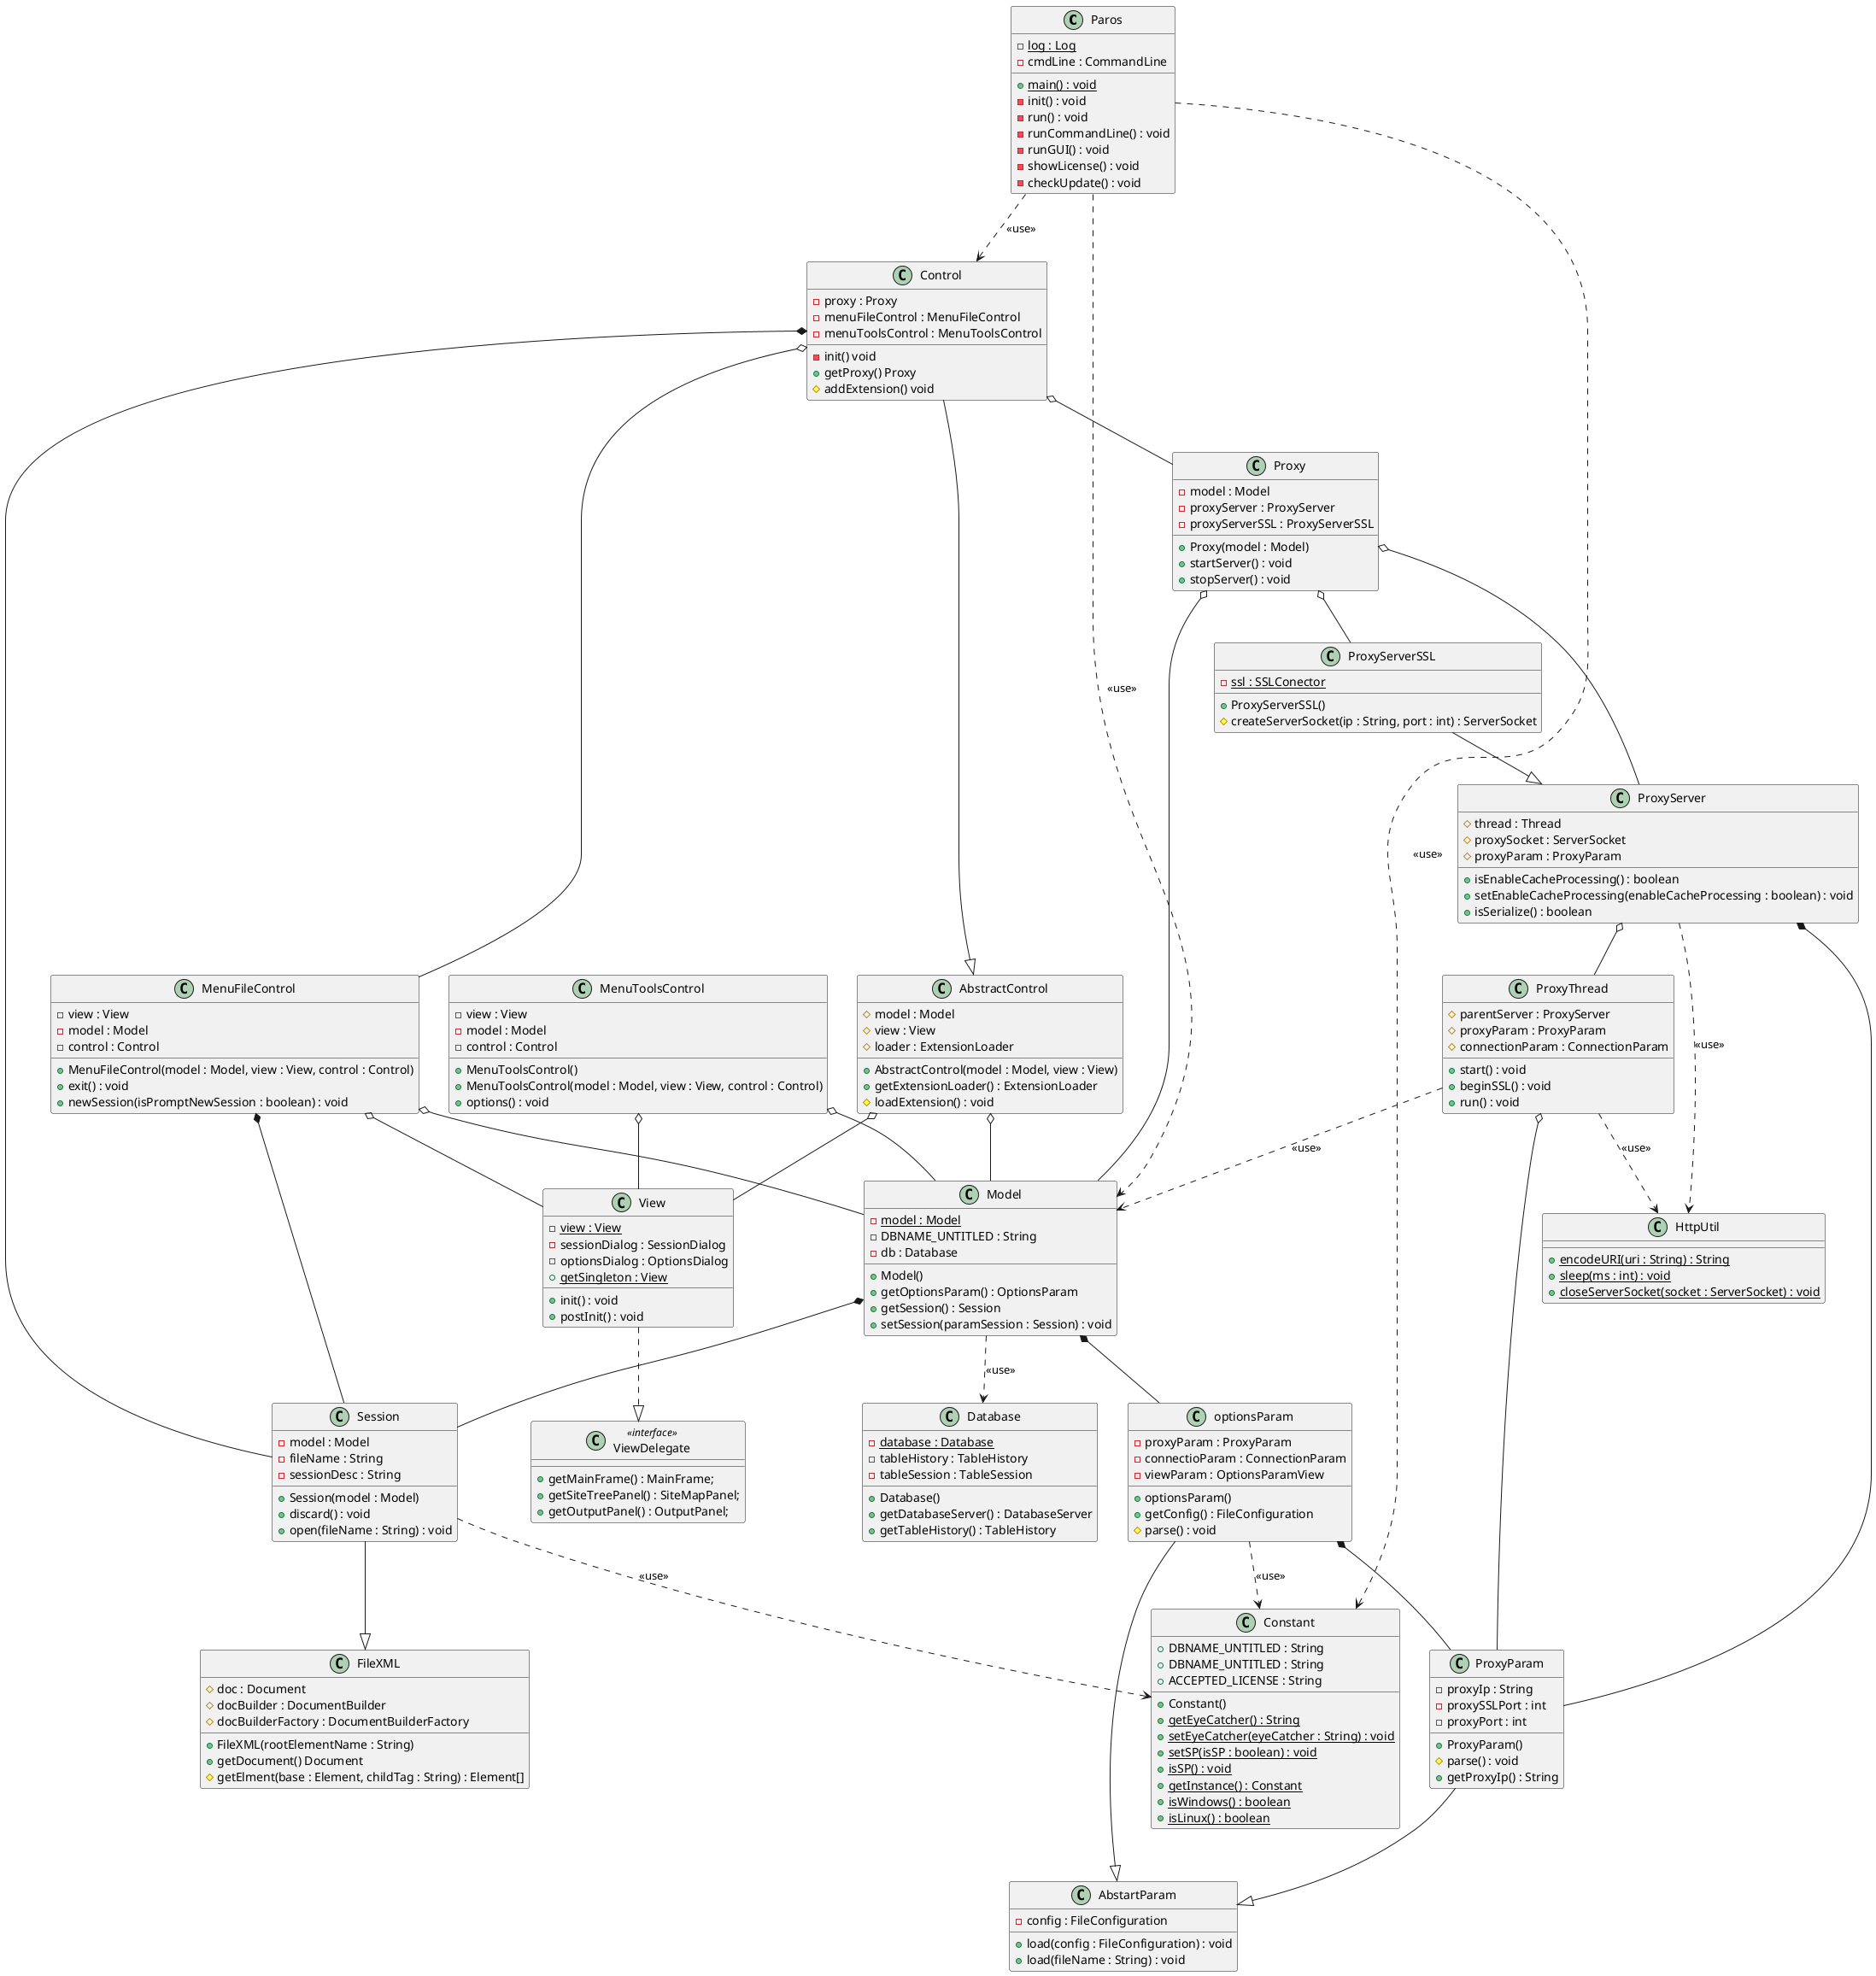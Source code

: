 @startuml
Paros ..> Model : <<use>>
Paros ..> Constant : <<use>>
Paros ..> Control : <<use>>
class Paros {
    -{static}log : Log
    -cmdLine : CommandLine
    +{static}main() : void
    -init() : void
    -run() : void
    -runCommandLine() : void
    -runGUI() : void
    -showLicense() : void
    -checkUpdate() : void

}

class Constant {
    +DBNAME_UNTITLED : String
    +DBNAME_UNTITLED : String 
    +ACCEPTED_LICENSE : String
    +Constant()
    +{static}getEyeCatcher() : String
    +{static}setEyeCatcher(eyeCatcher : String) : void
    +{static}setSP(isSP : boolean) : void
    +{static}isSP() : void
    +{static}getInstance() : Constant
    +{static}isWindows() : boolean
    +{static}isLinux() : boolean

}

Model ..> Database : <<use>>
Model *-- optionsParam
Model *-- Session
class Model{
    -{static}model : Model
    -DBNAME_UNTITLED : String
    -db : Database
    +Model()
    +getOptionsParam() : OptionsParam
    +getSession() : Session
    +setSession(paramSession : Session) : void
}

Session ..> Constant : <<use>>
Session --|> FileXML 
class Session{
    -model : Model
    -fileName : String
    -sessionDesc : String
    +Session(model : Model)
    +discard() : void
    +open(fileName : String) : void
}

optionsParam ..> Constant : <<use>>
optionsParam --|> AbstartParam
optionsParam *-- ProxyParam
class optionsParam{
    -proxyParam : ProxyParam
    -connectioParam : ConnectionParam
    -viewParam : OptionsParamView
    +optionsParam()
    +getConfig() : FileConfiguration
    #parse() : void

}

class Database{
    -{static}database : Database
    -tableHistory : TableHistory
    -tableSession : TableSession
    +Database()
    +getDatabaseServer() : DatabaseServer
    +getTableHistory() : TableHistory
}

Control --|> AbstractControl
Control o-- Proxy
Control o-- MenuFileControl
Control *-- Session
class Control{
    -proxy : Proxy
    -menuFileControl : MenuFileControl
    -menuToolsControl : MenuToolsControl
    -init() void
    +getProxy() Proxy
    #addExtension() void
}

AbstractControl o-- Model
AbstractControl o-- View
class AbstractControl{
    #model : Model
    #view : View
    #loader : ExtensionLoader
    +AbstractControl(model : Model, view : View)
    +getExtensionLoader() : ExtensionLoader
    #loadExtension() : void
}

Proxy o-- ProxyServer
Proxy o-- ProxyServerSSL
Proxy o-- Model
class Proxy{
    -model : Model
    -proxyServer : ProxyServer
    -proxyServerSSL : ProxyServerSSL
    +Proxy(model : Model)
    +startServer() : void
    +stopServer() : void
}

MenuFileControl *-- Session
MenuFileControl o-- Model
MenuFileControl o-- View
class MenuFileControl{
    -view : View
    -model : Model
    -control : Control
    +MenuFileControl(model : Model, view : View, control : Control)
    +exit() : void
    +newSession(isPromptNewSession : boolean) : void
}

MenuToolsControl o-- Model
MenuToolsControl o-- View
class MenuToolsControl{
    -view : View
    -model : Model
    -control : Control
    +MenuToolsControl()
    +MenuToolsControl(model : Model, view : View, control : Control)
    +options() : void
}

class FileXML{
    #doc : Document
    #docBuilder : DocumentBuilder
    #docBuilderFactory : DocumentBuilderFactory
    +FileXML(rootElementName : String)
    +getDocument() Document
    #getElment(base : Element, childTag : String) : Element[]
}

class AbstartParam{
    -config : FileConfiguration
    +load(config : FileConfiguration) : void
    +load(fileName : String) : void
}

ProxyServer *-- ProxyParam
ProxyServer o-- ProxyThread
ProxyServer ..> HttpUtil : <<use>>
class ProxyServer{
    #thread : Thread
    #proxySocket : ServerSocket
    # proxyParam : ProxyParam
    +isEnableCacheProcessing() : boolean
    +setEnableCacheProcessing(enableCacheProcessing : boolean) : void
    +isSerialize() : boolean
}

ProxyServerSSL --|> ProxyServer
class ProxyServerSSL{
    -{static}ssl : SSLConector
    +ProxyServerSSL()
    #createServerSocket(ip : String, port : int) : ServerSocket
}

ProxyParam --|> AbstartParam
class ProxyParam{
    -proxyIp : String
    -proxySSLPort : int
    -proxyPort : int
    +ProxyParam()
    #parse() : void
    +getProxyIp() : String
}

ProxyThread o-- ProxyParam
ProxyThread ..> Model : <<use>>
ProxyThread ..> HttpUtil : <<use>>
class ProxyThread{
    #parentServer : ProxyServer
    #proxyParam : ProxyParam
    #connectionParam : ConnectionParam
    +start() : void
    +beginSSL() : void
    +run() : void
}

View ..|> ViewDelegate
class View{
    -{static}view : View
    -sessionDialog : SessionDialog
    -optionsDialog : OptionsDialog
    +init() : void
    +postInit() : void
    +{static}getSingleton : View

}

class ViewDelegate <<interface>>{
    +getMainFrame() : MainFrame;
    +getSiteTreePanel() : SiteMapPanel;
    +getOutputPanel() : OutputPanel;
}

class HttpUtil{
    +{static}encodeURI(uri : String) : String
    +{static}sleep(ms : int) : void
    +{static}closeServerSocket(socket : ServerSocket) : void
}



@enduml

